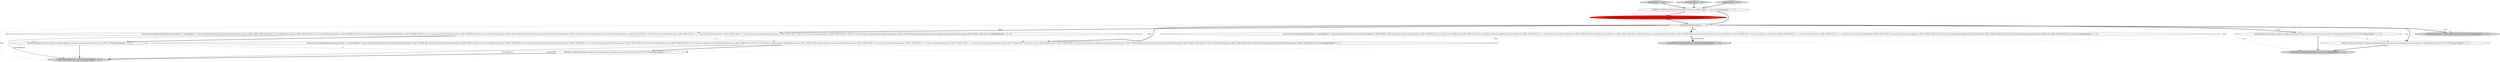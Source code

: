 digraph {
12 [style = filled, label = "leftTable.leftJoin(rightTable,valueJoiner).leftJoin(rightTable,valueJoiner,materialized).toStream().to(OUTPUT_TOPIC)@@@4@@@['0', '1', '0']", fillcolor = red, shape = ellipse image = "AAA1AAABBB2BBB"];
7 [style = filled, label = "final List<List<KeyValueTimestamp<Long,String>>> expectedResult = Arrays.asList(null,null,null,Arrays.asList(new KeyValueTimestamp<>(ANY_UNIQUE_KEY,\"A-null-null\",3L),new KeyValueTimestamp<>(ANY_UNIQUE_KEY,\"A-a-a\",4L),new KeyValueTimestamp<>(ANY_UNIQUE_KEY,\"A-a-a\",4L)),Collections.singletonList(new KeyValueTimestamp<>(ANY_UNIQUE_KEY,\"B-a-a\",5L)),Arrays.asList(new KeyValueTimestamp<>(ANY_UNIQUE_KEY,\"B-b-b\",6L),new KeyValueTimestamp<>(ANY_UNIQUE_KEY,\"B-b-b\",6L)),Collections.singletonList(new KeyValueTimestamp<>(ANY_UNIQUE_KEY,null,7L)),null,null,Arrays.asList(new KeyValueTimestamp<>(ANY_UNIQUE_KEY,\"C-null-null\",9L),new KeyValueTimestamp<>(ANY_UNIQUE_KEY,\"C-c-c\",10L),new KeyValueTimestamp<>(ANY_UNIQUE_KEY,\"C-c-c\",10L)),Arrays.asList(new KeyValueTimestamp<>(ANY_UNIQUE_KEY,\"C-null-null\",11L),new KeyValueTimestamp<>(ANY_UNIQUE_KEY,\"C-null-null\",11L)),Collections.singletonList(new KeyValueTimestamp<>(ANY_UNIQUE_KEY,null,12L)),null,null,Collections.singletonList(new KeyValueTimestamp<>(ANY_UNIQUE_KEY,\"D-d-d\",15L)))@@@9@@@['1', '0', '0']", fillcolor = white, shape = ellipse image = "AAA0AAABBB1BBB"];
1 [style = filled, label = "cacheEnabled@@@4@@@['1', '1', '1']", fillcolor = white, shape = diamond image = "AAA0AAABBB1BBB"];
10 [style = filled, label = "final List<List<TestRecord<Long,String>>> expectedResult = Arrays.asList(null,null,null,Arrays.asList(new TestRecord<>(ANY_UNIQUE_KEY,\"A-null-null\",null,3L),new TestRecord<>(ANY_UNIQUE_KEY,\"A-a-a\",null,4L),new TestRecord<>(ANY_UNIQUE_KEY,\"A-a-a\",null,4L)),Collections.singletonList(new TestRecord<>(ANY_UNIQUE_KEY,\"B-a-a\",null,5L)),Arrays.asList(new TestRecord<>(ANY_UNIQUE_KEY,\"B-b-b\",null,6L),new TestRecord<>(ANY_UNIQUE_KEY,\"B-b-b\",null,6L)),Collections.singletonList(new TestRecord<>(ANY_UNIQUE_KEY,null,null,7L)),null,null,Arrays.asList(new TestRecord<>(ANY_UNIQUE_KEY,\"C-null-null\",null,9L),new TestRecord<>(ANY_UNIQUE_KEY,\"C-c-c\",null,10L),new TestRecord<>(ANY_UNIQUE_KEY,\"C-c-c\",null,10L)),Arrays.asList(new TestRecord<>(ANY_UNIQUE_KEY,\"C-null-null\",null,11L),new TestRecord<>(ANY_UNIQUE_KEY,\"C-null-null\",null,11L)),Collections.singletonList(new TestRecord<>(ANY_UNIQUE_KEY,null,null,12L)),null,null,Collections.singletonList(new TestRecord<>(ANY_UNIQUE_KEY,\"D-d-d\",null,15L)))@@@9@@@['0', '1', '0']", fillcolor = white, shape = ellipse image = "AAA0AAABBB2BBB"];
14 [style = filled, label = "final List<List<KeyValueTimestamp<Long,String>>> expectedResult = Arrays.asList(null,null,null,Arrays.asList(new KeyValueTimestamp<>(ANY_UNIQUE_KEY,\"A-null-null\",3L),new KeyValueTimestamp<>(ANY_UNIQUE_KEY,\"A-a-a\",4L),new KeyValueTimestamp<>(ANY_UNIQUE_KEY,\"A-a-a\",4L)),Collections.singletonList(new KeyValueTimestamp<>(ANY_UNIQUE_KEY,\"B-a-a\",5L)),Arrays.asList(new KeyValueTimestamp<>(ANY_UNIQUE_KEY,\"B-b-b\",6L),new KeyValueTimestamp<>(ANY_UNIQUE_KEY,\"B-b-b\",6L)),Collections.singletonList(new KeyValueTimestamp<>(ANY_UNIQUE_KEY,\"null-b-b\",7L)),Collections.singletonList(new KeyValueTimestamp<>(ANY_UNIQUE_KEY,null,8L)),null,Arrays.asList(new KeyValueTimestamp<>(ANY_UNIQUE_KEY,\"C-null-null\",9L),new KeyValueTimestamp<>(ANY_UNIQUE_KEY,\"C-c-c\",10L),new KeyValueTimestamp<>(ANY_UNIQUE_KEY,\"C-c-c\",10L)),Arrays.asList(new KeyValueTimestamp<>(ANY_UNIQUE_KEY,\"C-null-null\",11L),new KeyValueTimestamp<>(ANY_UNIQUE_KEY,\"C-null-null\",11L)),Collections.singletonList(new KeyValueTimestamp<>(ANY_UNIQUE_KEY,null,12L)),null,Arrays.asList(new KeyValueTimestamp<>(ANY_UNIQUE_KEY,\"null-d-d\",14L),new KeyValueTimestamp<>(ANY_UNIQUE_KEY,\"null-d-d\",14L)),Collections.singletonList(new KeyValueTimestamp<>(ANY_UNIQUE_KEY,\"D-d-d\",15L)))@@@9@@@['0', '0', '1']", fillcolor = white, shape = ellipse image = "AAA0AAABBB3BBB"];
15 [style = filled, label = "leftTable.outerJoin(rightTable,valueJoiner).leftJoin(rightTable,valueJoiner,materialized).toStream().to(OUTPUT_TOPIC)@@@10@@@['0', '0', '1']", fillcolor = white, shape = ellipse image = "AAA0AAABBB3BBB"];
3 [style = filled, label = "runTest(expectedResult,storeName)@@@11@@@['1', '0', '1']", fillcolor = lightgray, shape = ellipse image = "AAA0AAABBB1BBB"];
5 [style = filled, label = "testLeftLeft['1', '0', '0']", fillcolor = lightgray, shape = diamond image = "AAA0AAABBB1BBB"];
13 [style = filled, label = "testOuterLeft['0', '0', '1']", fillcolor = lightgray, shape = diamond image = "AAA0AAABBB3BBB"];
0 [style = filled, label = "leftTable.leftJoin(rightTable,valueJoiner).leftJoin(rightTable,valueJoiner,materialized).toStream().peek(new CountingPeek(true)).to(OUTPUT_TOPIC)@@@5@@@['1', '0', '0']", fillcolor = white, shape = ellipse image = "AAA0AAABBB1BBB"];
4 [style = filled, label = "STREAMS_CONFIG.put(StreamsConfig.APPLICATION_ID_CONFIG,appID + \"-inner-left\")@@@3@@@['1', '1', '1']", fillcolor = white, shape = ellipse image = "AAA0AAABBB1BBB"];
2 [style = filled, label = "runTest(expectedFinalMultiJoinResult,storeName)@@@6@@@['1', '0', '1']", fillcolor = lightgray, shape = ellipse image = "AAA0AAABBB1BBB"];
8 [style = filled, label = "runTestWithDriver(expectedResult,storeName)@@@10@@@['0', '1', '0']", fillcolor = lightgray, shape = ellipse image = "AAA0AAABBB2BBB"];
11 [style = filled, label = "runTestWithDriver(expectedFinalMultiJoinResult,storeName)@@@6@@@['0', '1', '0']", fillcolor = lightgray, shape = ellipse image = "AAA0AAABBB2BBB"];
16 [style = filled, label = "leftTable.outerJoin(rightTable,valueJoiner).leftJoin(rightTable,valueJoiner,materialized).toStream().peek(new CountingPeek(true)).to(OUTPUT_TOPIC)@@@5@@@['0', '0', '1']", fillcolor = white, shape = ellipse image = "AAA0AAABBB3BBB"];
6 [style = filled, label = "leftTable.leftJoin(rightTable,valueJoiner).leftJoin(rightTable,valueJoiner,materialized).toStream().to(OUTPUT_TOPIC)@@@10@@@['1', '0', '0']", fillcolor = white, shape = ellipse image = "AAA0AAABBB1BBB"];
9 [style = filled, label = "testLeftLeft['0', '1', '0']", fillcolor = lightgray, shape = diamond image = "AAA0AAABBB2BBB"];
6->3 [style = bold, label=""];
1->3 [style = dotted, label="false"];
1->7 [style = dotted, label="false"];
7->14 [style = dashed, label="0"];
9->4 [style = bold, label=""];
1->11 [style = dotted, label="true"];
0->2 [style = bold, label=""];
0->16 [style = dashed, label="0"];
1->0 [style = bold, label=""];
1->6 [style = dotted, label="false"];
16->2 [style = bold, label=""];
1->15 [style = dotted, label="false"];
15->3 [style = bold, label=""];
12->1 [style = bold, label=""];
1->7 [style = bold, label=""];
14->3 [style = solid, label="expectedResult"];
1->11 [style = bold, label=""];
10->8 [style = solid, label="expectedResult"];
1->10 [style = dotted, label="false"];
1->8 [style = dotted, label="false"];
10->8 [style = bold, label=""];
6->15 [style = dashed, label="0"];
1->16 [style = bold, label=""];
5->4 [style = bold, label=""];
7->6 [style = bold, label=""];
1->14 [style = dotted, label="false"];
4->12 [style = bold, label=""];
1->14 [style = bold, label=""];
4->1 [style = bold, label=""];
14->15 [style = bold, label=""];
1->0 [style = dotted, label="true"];
1->16 [style = dotted, label="true"];
1->2 [style = dotted, label="true"];
1->10 [style = bold, label=""];
7->3 [style = solid, label="expectedResult"];
13->4 [style = bold, label=""];
}
